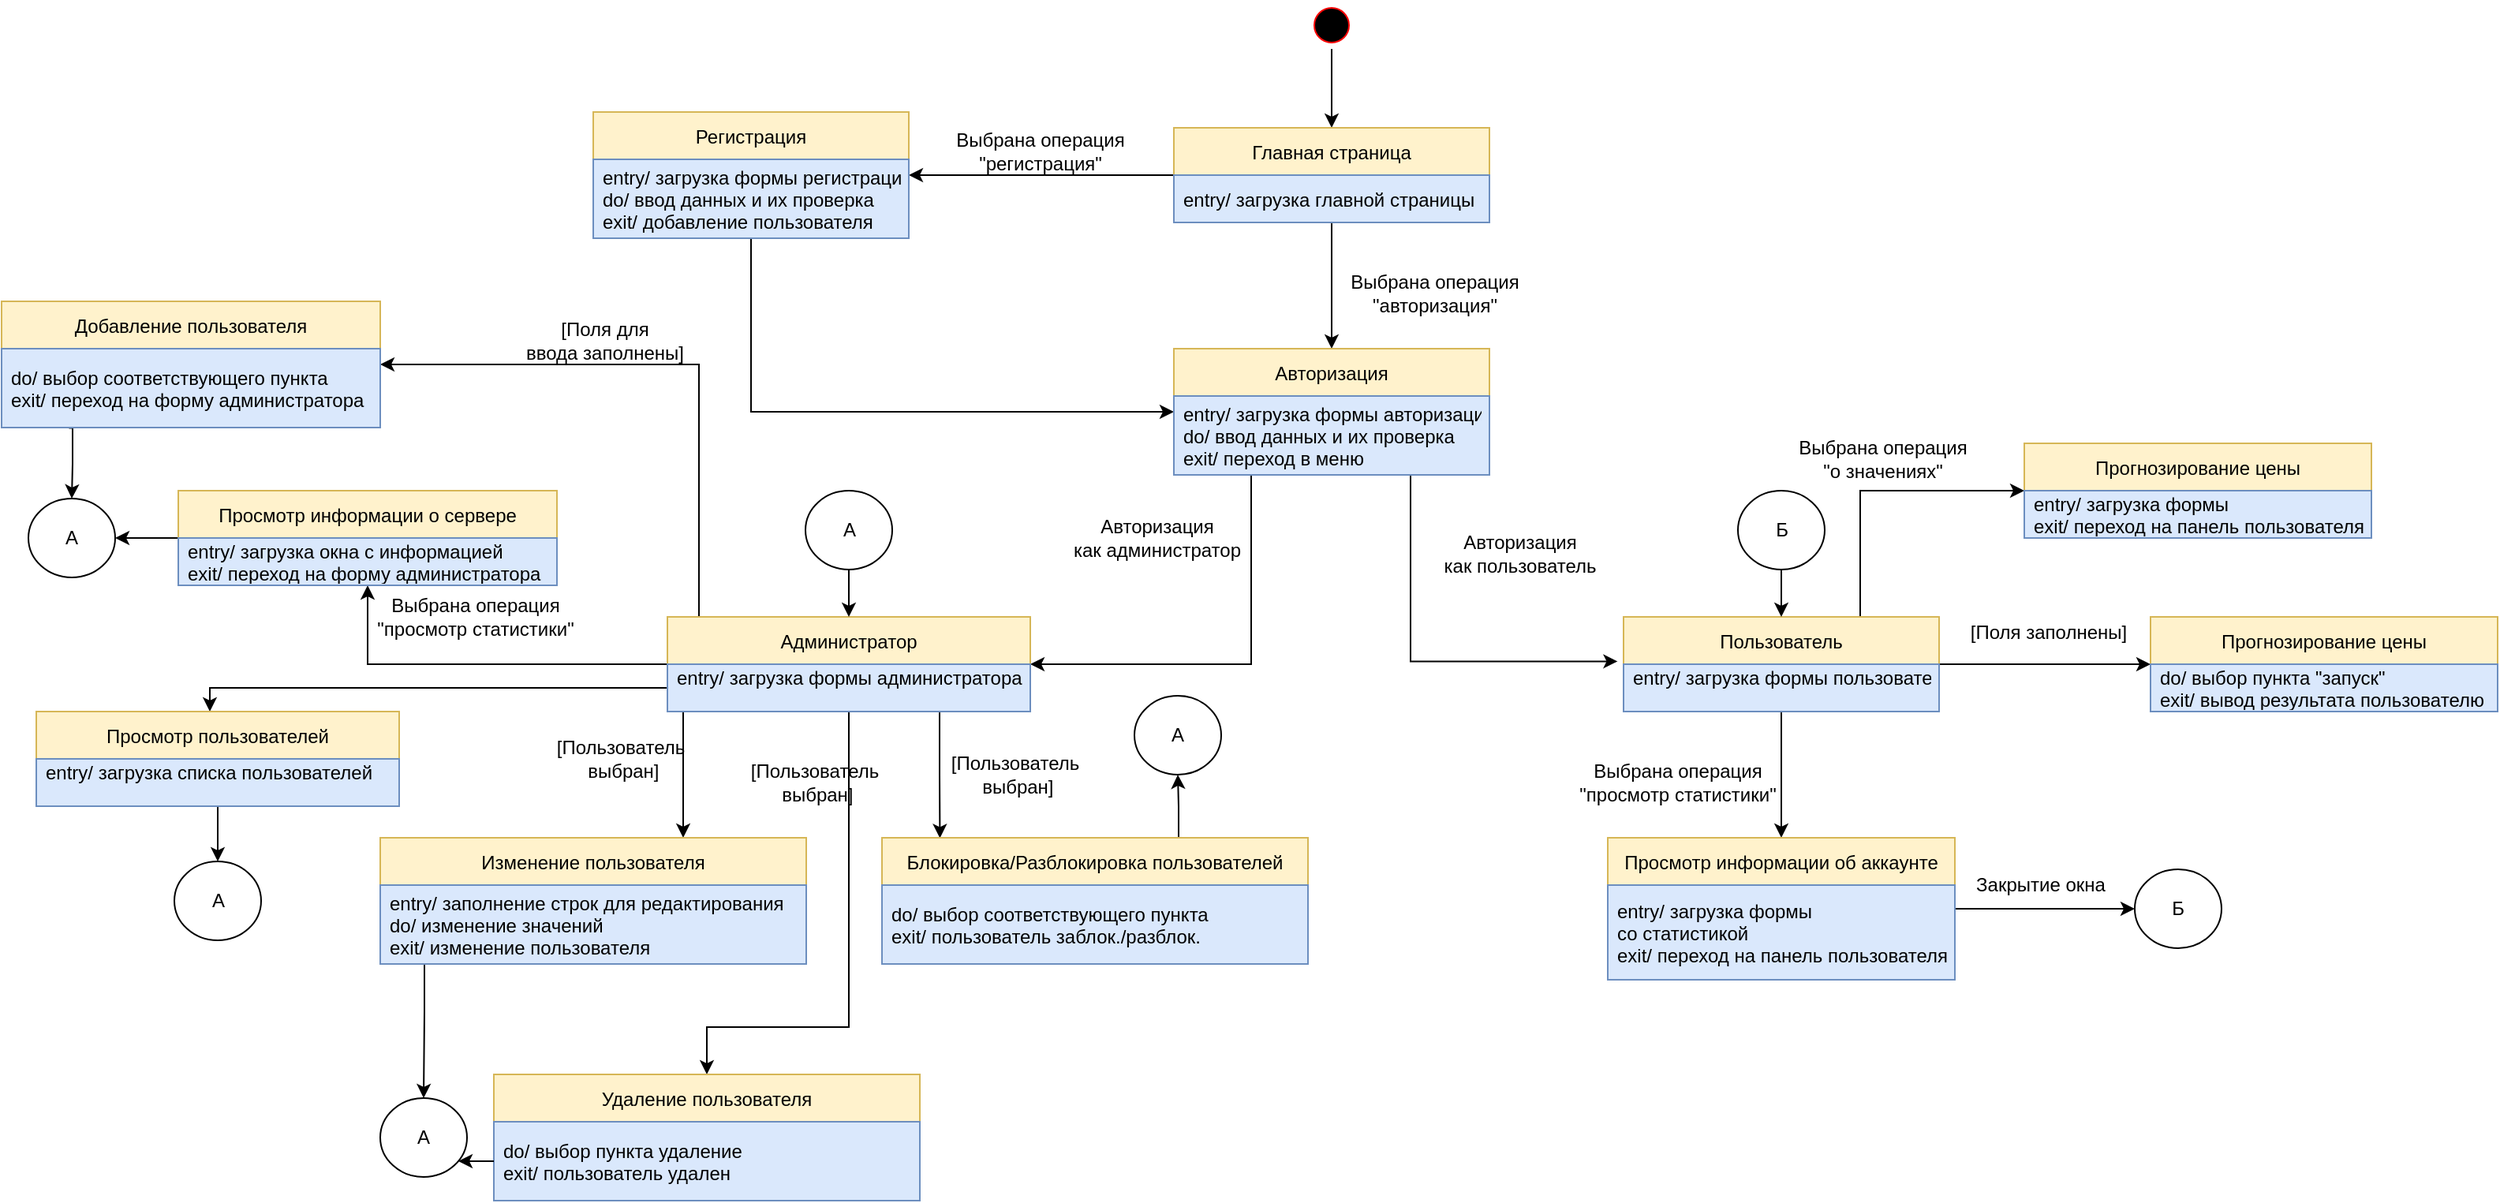 <mxfile version="13.9.9" type="device"><diagram id="pDBDtXjh80OhBKWd9uUe" name="Страница 1"><mxGraphModel dx="3686" dy="696" grid="1" gridSize="10" guides="1" tooltips="1" connect="1" arrows="1" fold="1" page="1" pageScale="1" pageWidth="827" pageHeight="1169" math="0" shadow="0"><root><mxCell id="0"/><mxCell id="1" parent="0"/><mxCell id="TjYhhxM8-NFf8Kx26Dh1-62" style="edgeStyle=orthogonalEdgeStyle;rounded=0;orthogonalLoop=1;jettySize=auto;html=1;exitX=0.75;exitY=1;exitDx=0;exitDy=0;entryX=0.136;entryY=0.003;entryDx=0;entryDy=0;entryPerimeter=0;" edge="1" parent="1" source="TjYhhxM8-NFf8Kx26Dh1-18" target="TjYhhxM8-NFf8Kx26Dh1-60"><mxGeometry relative="1" as="geometry"/></mxCell><mxCell id="TjYhhxM8-NFf8Kx26Dh1-3" style="edgeStyle=orthogonalEdgeStyle;rounded=0;orthogonalLoop=1;jettySize=auto;html=1;exitX=0.5;exitY=1;exitDx=0;exitDy=0;entryX=0.5;entryY=0;entryDx=0;entryDy=0;" edge="1" parent="1" source="cbxi9QGuL9afM9KmPmXk-1" target="TjYhhxM8-NFf8Kx26Dh1-1"><mxGeometry relative="1" as="geometry"/></mxCell><mxCell id="cbxi9QGuL9afM9KmPmXk-1" value="" style="ellipse;html=1;shape=startState;fillColor=#000000;strokeColor=#ff0000;" parent="1" vertex="1"><mxGeometry x="-1614" y="110" width="30" height="30" as="geometry"/></mxCell><mxCell id="TjYhhxM8-NFf8Kx26Dh1-7" value="" style="edgeStyle=orthogonalEdgeStyle;rounded=0;orthogonalLoop=1;jettySize=auto;html=1;" edge="1" parent="1" source="TjYhhxM8-NFf8Kx26Dh1-1" target="TjYhhxM8-NFf8Kx26Dh1-5"><mxGeometry relative="1" as="geometry"/></mxCell><mxCell id="TjYhhxM8-NFf8Kx26Dh1-11" value="" style="edgeStyle=orthogonalEdgeStyle;rounded=0;orthogonalLoop=1;jettySize=auto;html=1;" edge="1" parent="1" source="TjYhhxM8-NFf8Kx26Dh1-1" target="TjYhhxM8-NFf8Kx26Dh1-9"><mxGeometry relative="1" as="geometry"/></mxCell><mxCell id="TjYhhxM8-NFf8Kx26Dh1-1" value="Главная страница" style="swimlane;fontStyle=0;childLayout=stackLayout;horizontal=1;startSize=30;horizontalStack=0;resizeParent=1;resizeParentMax=0;resizeLast=0;collapsible=1;marginBottom=0;fillColor=#fff2cc;strokeColor=#d6b656;" vertex="1" parent="1"><mxGeometry x="-1699" y="190" width="200" height="60" as="geometry"><mxRectangle x="180" y="80" width="50" height="30" as="alternateBounds"/></mxGeometry></mxCell><mxCell id="TjYhhxM8-NFf8Kx26Dh1-2" value="entry/ загрузка главной страницы" style="text;strokeColor=#6c8ebf;fillColor=#dae8fc;align=left;verticalAlign=middle;spacingLeft=4;spacingRight=4;overflow=hidden;points=[[0,0.5],[1,0.5]];portConstraint=eastwest;rotatable=0;" vertex="1" parent="TjYhhxM8-NFf8Kx26Dh1-1"><mxGeometry y="30" width="200" height="30" as="geometry"/></mxCell><mxCell id="TjYhhxM8-NFf8Kx26Dh1-13" style="edgeStyle=orthogonalEdgeStyle;rounded=0;orthogonalLoop=1;jettySize=auto;html=1;exitX=0.5;exitY=1;exitDx=0;exitDy=0;entryX=0;entryY=0.5;entryDx=0;entryDy=0;" edge="1" parent="1" source="TjYhhxM8-NFf8Kx26Dh1-5" target="TjYhhxM8-NFf8Kx26Dh1-9"><mxGeometry relative="1" as="geometry"/></mxCell><mxCell id="TjYhhxM8-NFf8Kx26Dh1-5" value="Регистрация" style="swimlane;fontStyle=0;childLayout=stackLayout;horizontal=1;startSize=30;horizontalStack=0;resizeParent=1;resizeParentMax=0;resizeLast=0;collapsible=1;marginBottom=0;fillColor=#fff2cc;strokeColor=#d6b656;" vertex="1" parent="1"><mxGeometry x="-2067" y="180" width="200" height="80" as="geometry"><mxRectangle x="180" y="80" width="50" height="30" as="alternateBounds"/></mxGeometry></mxCell><mxCell id="TjYhhxM8-NFf8Kx26Dh1-6" value="entry/ загрузка формы регистрации&#10;do/ ввод данных и их проверка&#10;exit/ добавление пользователя" style="text;strokeColor=#6c8ebf;fillColor=#dae8fc;align=left;verticalAlign=middle;spacingLeft=4;spacingRight=4;overflow=hidden;points=[[0,0.5],[1,0.5]];portConstraint=eastwest;rotatable=0;" vertex="1" parent="TjYhhxM8-NFf8Kx26Dh1-5"><mxGeometry y="30" width="200" height="50" as="geometry"/></mxCell><mxCell id="TjYhhxM8-NFf8Kx26Dh1-8" value="Выбрана операция &lt;br&gt;&quot;регистрация&quot;" style="text;html=1;align=center;verticalAlign=middle;resizable=0;points=[];autosize=1;" vertex="1" parent="1"><mxGeometry x="-1844" y="190" width="120" height="30" as="geometry"/></mxCell><mxCell id="TjYhhxM8-NFf8Kx26Dh1-16" value="" style="edgeStyle=orthogonalEdgeStyle;rounded=0;orthogonalLoop=1;jettySize=auto;html=1;entryX=1;entryY=0.5;entryDx=0;entryDy=0;" edge="1" parent="1" source="TjYhhxM8-NFf8Kx26Dh1-9" target="TjYhhxM8-NFf8Kx26Dh1-18"><mxGeometry relative="1" as="geometry"><mxPoint x="-1720" y="530" as="targetPoint"/><Array as="points"><mxPoint x="-1650" y="530"/></Array></mxGeometry></mxCell><mxCell id="TjYhhxM8-NFf8Kx26Dh1-35" style="edgeStyle=orthogonalEdgeStyle;rounded=0;orthogonalLoop=1;jettySize=auto;html=1;exitX=0.75;exitY=1;exitDx=0;exitDy=0;entryX=-0.019;entryY=-0.06;entryDx=0;entryDy=0;entryPerimeter=0;" edge="1" parent="1" source="TjYhhxM8-NFf8Kx26Dh1-9" target="TjYhhxM8-NFf8Kx26Dh1-22"><mxGeometry relative="1" as="geometry"/></mxCell><mxCell id="TjYhhxM8-NFf8Kx26Dh1-9" value="Авторизация" style="swimlane;fontStyle=0;childLayout=stackLayout;horizontal=1;startSize=30;horizontalStack=0;resizeParent=1;resizeParentMax=0;resizeLast=0;collapsible=1;marginBottom=0;fillColor=#fff2cc;strokeColor=#d6b656;" vertex="1" parent="1"><mxGeometry x="-1699" y="330" width="200" height="80" as="geometry"><mxRectangle x="180" y="80" width="50" height="30" as="alternateBounds"/></mxGeometry></mxCell><mxCell id="TjYhhxM8-NFf8Kx26Dh1-10" value="entry/ загрузка формы авторизации&#10;do/ ввод данных и их проверка&#10;exit/ переход в меню" style="text;strokeColor=#6c8ebf;fillColor=#dae8fc;align=left;verticalAlign=middle;spacingLeft=4;spacingRight=4;overflow=hidden;points=[[0,0.5],[1,0.5]];portConstraint=eastwest;rotatable=0;" vertex="1" parent="TjYhhxM8-NFf8Kx26Dh1-9"><mxGeometry y="30" width="200" height="50" as="geometry"/></mxCell><mxCell id="TjYhhxM8-NFf8Kx26Dh1-12" value="Выбрана операция &lt;br&gt;&quot;авторизация&quot;" style="text;html=1;align=center;verticalAlign=middle;resizable=0;points=[];autosize=1;" vertex="1" parent="1"><mxGeometry x="-1594" y="280" width="120" height="30" as="geometry"/></mxCell><mxCell id="TjYhhxM8-NFf8Kx26Dh1-26" value="" style="edgeStyle=orthogonalEdgeStyle;rounded=0;orthogonalLoop=1;jettySize=auto;html=1;" edge="1" parent="1" source="TjYhhxM8-NFf8Kx26Dh1-18" target="TjYhhxM8-NFf8Kx26Dh1-24"><mxGeometry relative="1" as="geometry"/></mxCell><mxCell id="TjYhhxM8-NFf8Kx26Dh1-33" value="" style="edgeStyle=orthogonalEdgeStyle;rounded=0;orthogonalLoop=1;jettySize=auto;html=1;exitX=0;exitY=0.5;exitDx=0;exitDy=0;" edge="1" parent="1" source="TjYhhxM8-NFf8Kx26Dh1-19" target="TjYhhxM8-NFf8Kx26Dh1-31"><mxGeometry relative="1" as="geometry"><Array as="points"><mxPoint x="-2310" y="545"/></Array></mxGeometry></mxCell><mxCell id="TjYhhxM8-NFf8Kx26Dh1-43" value="" style="edgeStyle=orthogonalEdgeStyle;rounded=0;orthogonalLoop=1;jettySize=auto;html=1;" edge="1" parent="1" source="TjYhhxM8-NFf8Kx26Dh1-18" target="TjYhhxM8-NFf8Kx26Dh1-41"><mxGeometry relative="1" as="geometry"><Array as="points"><mxPoint x="-2010" y="610"/><mxPoint x="-2010" y="610"/></Array></mxGeometry></mxCell><mxCell id="TjYhhxM8-NFf8Kx26Dh1-55" style="edgeStyle=orthogonalEdgeStyle;rounded=0;orthogonalLoop=1;jettySize=auto;html=1;exitX=0.75;exitY=1;exitDx=0;exitDy=0;entryX=0.5;entryY=0;entryDx=0;entryDy=0;" edge="1" parent="1" source="TjYhhxM8-NFf8Kx26Dh1-18" target="TjYhhxM8-NFf8Kx26Dh1-56"><mxGeometry relative="1" as="geometry"><mxPoint x="-1850" y="790" as="targetPoint"/><Array as="points"><mxPoint x="-1905" y="560"/><mxPoint x="-1905" y="760"/><mxPoint x="-1995" y="760"/></Array></mxGeometry></mxCell><mxCell id="TjYhhxM8-NFf8Kx26Dh1-65" style="edgeStyle=orthogonalEdgeStyle;rounded=0;orthogonalLoop=1;jettySize=auto;html=1;exitX=0.25;exitY=0;exitDx=0;exitDy=0;entryX=1;entryY=0.5;entryDx=0;entryDy=0;" edge="1" parent="1" source="TjYhhxM8-NFf8Kx26Dh1-18" target="TjYhhxM8-NFf8Kx26Dh1-66"><mxGeometry relative="1" as="geometry"><mxPoint x="-2150" y="350" as="targetPoint"/><Array as="points"><mxPoint x="-2000" y="500"/><mxPoint x="-2000" y="340"/></Array></mxGeometry></mxCell><mxCell id="TjYhhxM8-NFf8Kx26Dh1-18" value="Администратор" style="swimlane;fontStyle=0;childLayout=stackLayout;horizontal=1;startSize=30;horizontalStack=0;resizeParent=1;resizeParentMax=0;resizeLast=0;collapsible=1;marginBottom=0;fillColor=#fff2cc;strokeColor=#d6b656;" vertex="1" parent="1"><mxGeometry x="-2020" y="500" width="230" height="60" as="geometry"><mxRectangle x="180" y="80" width="50" height="30" as="alternateBounds"/></mxGeometry></mxCell><mxCell id="TjYhhxM8-NFf8Kx26Dh1-19" value="entry/ загрузка формы администратора&#10;" style="text;strokeColor=#6c8ebf;fillColor=#dae8fc;align=left;verticalAlign=middle;spacingLeft=4;spacingRight=4;overflow=hidden;points=[[0,0.5],[1,0.5]];portConstraint=eastwest;rotatable=0;" vertex="1" parent="TjYhhxM8-NFf8Kx26Dh1-18"><mxGeometry y="30" width="230" height="30" as="geometry"/></mxCell><mxCell id="TjYhhxM8-NFf8Kx26Dh1-78" value="" style="edgeStyle=orthogonalEdgeStyle;rounded=0;orthogonalLoop=1;jettySize=auto;html=1;" edge="1" parent="1" source="TjYhhxM8-NFf8Kx26Dh1-21" target="TjYhhxM8-NFf8Kx26Dh1-76"><mxGeometry relative="1" as="geometry"/></mxCell><mxCell id="TjYhhxM8-NFf8Kx26Dh1-84" value="" style="edgeStyle=orthogonalEdgeStyle;rounded=0;orthogonalLoop=1;jettySize=auto;html=1;" edge="1" parent="1" source="TjYhhxM8-NFf8Kx26Dh1-21" target="TjYhhxM8-NFf8Kx26Dh1-82"><mxGeometry relative="1" as="geometry"/></mxCell><mxCell id="TjYhhxM8-NFf8Kx26Dh1-89" style="edgeStyle=orthogonalEdgeStyle;rounded=0;orthogonalLoop=1;jettySize=auto;html=1;exitX=0.75;exitY=0;exitDx=0;exitDy=0;" edge="1" parent="1" source="TjYhhxM8-NFf8Kx26Dh1-21"><mxGeometry relative="1" as="geometry"><mxPoint x="-1160" y="420" as="targetPoint"/><Array as="points"><mxPoint x="-1264" y="420"/></Array></mxGeometry></mxCell><mxCell id="TjYhhxM8-NFf8Kx26Dh1-21" value="Пользователь" style="swimlane;fontStyle=0;childLayout=stackLayout;horizontal=1;startSize=30;horizontalStack=0;resizeParent=1;resizeParentMax=0;resizeLast=0;collapsible=1;marginBottom=0;fillColor=#fff2cc;strokeColor=#d6b656;" vertex="1" parent="1"><mxGeometry x="-1414" y="500" width="200" height="60" as="geometry"><mxRectangle x="180" y="80" width="50" height="30" as="alternateBounds"/></mxGeometry></mxCell><mxCell id="TjYhhxM8-NFf8Kx26Dh1-22" value="entry/ загрузка формы пользователя&#10;" style="text;strokeColor=#6c8ebf;fillColor=#dae8fc;align=left;verticalAlign=middle;spacingLeft=4;spacingRight=4;overflow=hidden;points=[[0,0.5],[1,0.5]];portConstraint=eastwest;rotatable=0;" vertex="1" parent="TjYhhxM8-NFf8Kx26Dh1-21"><mxGeometry y="30" width="200" height="30" as="geometry"/></mxCell><mxCell id="TjYhhxM8-NFf8Kx26Dh1-50" value="" style="edgeStyle=orthogonalEdgeStyle;rounded=0;orthogonalLoop=1;jettySize=auto;html=1;" edge="1" parent="1" source="TjYhhxM8-NFf8Kx26Dh1-24" target="TjYhhxM8-NFf8Kx26Dh1-49"><mxGeometry relative="1" as="geometry"/></mxCell><mxCell id="TjYhhxM8-NFf8Kx26Dh1-24" value="Просмотр информации о сервере" style="swimlane;fontStyle=0;childLayout=stackLayout;horizontal=1;startSize=30;horizontalStack=0;resizeParent=1;resizeParentMax=0;resizeLast=0;collapsible=1;marginBottom=0;fillColor=#fff2cc;strokeColor=#d6b656;" vertex="1" parent="1"><mxGeometry x="-2330" y="420" width="240" height="60" as="geometry"><mxRectangle x="180" y="80" width="50" height="30" as="alternateBounds"/></mxGeometry></mxCell><mxCell id="TjYhhxM8-NFf8Kx26Dh1-25" value="entry/ загрузка окна с информацией&#10;exit/ переход на форму администратора" style="text;strokeColor=#6c8ebf;fillColor=#dae8fc;align=left;verticalAlign=middle;spacingLeft=4;spacingRight=4;overflow=hidden;points=[[0,0.5],[1,0.5]];portConstraint=eastwest;rotatable=0;" vertex="1" parent="TjYhhxM8-NFf8Kx26Dh1-24"><mxGeometry y="30" width="240" height="30" as="geometry"/></mxCell><mxCell id="TjYhhxM8-NFf8Kx26Dh1-52" value="" style="edgeStyle=orthogonalEdgeStyle;rounded=0;orthogonalLoop=1;jettySize=auto;html=1;entryX=0.5;entryY=0;entryDx=0;entryDy=0;" edge="1" parent="1" source="TjYhhxM8-NFf8Kx26Dh1-31" target="TjYhhxM8-NFf8Kx26Dh1-51"><mxGeometry relative="1" as="geometry"><mxPoint x="-2305" y="640" as="targetPoint"/></mxGeometry></mxCell><mxCell id="TjYhhxM8-NFf8Kx26Dh1-31" value="Просмотр пользователей" style="swimlane;fontStyle=0;childLayout=stackLayout;horizontal=1;startSize=30;horizontalStack=0;resizeParent=1;resizeParentMax=0;resizeLast=0;collapsible=1;marginBottom=0;fillColor=#fff2cc;strokeColor=#d6b656;" vertex="1" parent="1"><mxGeometry x="-2420" y="560" width="230" height="60" as="geometry"><mxRectangle x="180" y="80" width="50" height="30" as="alternateBounds"/></mxGeometry></mxCell><mxCell id="TjYhhxM8-NFf8Kx26Dh1-32" value="entry/ загрузка списка пользователей&#10;" style="text;strokeColor=#6c8ebf;fillColor=#dae8fc;align=left;verticalAlign=middle;spacingLeft=4;spacingRight=4;overflow=hidden;points=[[0,0.5],[1,0.5]];portConstraint=eastwest;rotatable=0;" vertex="1" parent="TjYhhxM8-NFf8Kx26Dh1-31"><mxGeometry y="30" width="230" height="30" as="geometry"/></mxCell><mxCell id="TjYhhxM8-NFf8Kx26Dh1-36" value="Авторизация&lt;br&gt;как администратор" style="text;html=1;align=center;verticalAlign=middle;resizable=0;points=[];autosize=1;" vertex="1" parent="1"><mxGeometry x="-1770" y="435" width="120" height="30" as="geometry"/></mxCell><mxCell id="TjYhhxM8-NFf8Kx26Dh1-37" value="Авторизация&lt;br&gt;как пользователь" style="text;html=1;align=center;verticalAlign=middle;resizable=0;points=[];autosize=1;" vertex="1" parent="1"><mxGeometry x="-1535" y="445" width="110" height="30" as="geometry"/></mxCell><mxCell id="TjYhhxM8-NFf8Kx26Dh1-54" value="" style="edgeStyle=orthogonalEdgeStyle;rounded=0;orthogonalLoop=1;jettySize=auto;html=1;" edge="1" parent="1" source="TjYhhxM8-NFf8Kx26Dh1-41" target="TjYhhxM8-NFf8Kx26Dh1-53"><mxGeometry relative="1" as="geometry"><Array as="points"><mxPoint x="-2174" y="750"/></Array></mxGeometry></mxCell><mxCell id="TjYhhxM8-NFf8Kx26Dh1-41" value="Изменение пользователя" style="swimlane;fontStyle=0;childLayout=stackLayout;horizontal=1;startSize=30;horizontalStack=0;resizeParent=1;resizeParentMax=0;resizeLast=0;collapsible=1;marginBottom=0;fillColor=#fff2cc;strokeColor=#d6b656;" vertex="1" parent="1"><mxGeometry x="-2202" y="640" width="270" height="80" as="geometry"><mxRectangle x="180" y="80" width="50" height="30" as="alternateBounds"/></mxGeometry></mxCell><mxCell id="TjYhhxM8-NFf8Kx26Dh1-42" value="entry/ заполнение строк для редактирования&#10;do/ изменение значений&#10;exit/ изменение пользователя" style="text;strokeColor=#6c8ebf;fillColor=#dae8fc;align=left;verticalAlign=middle;spacingLeft=4;spacingRight=4;overflow=hidden;points=[[0,0.5],[1,0.5]];portConstraint=eastwest;rotatable=0;" vertex="1" parent="TjYhhxM8-NFf8Kx26Dh1-41"><mxGeometry y="30" width="270" height="50" as="geometry"/></mxCell><mxCell id="TjYhhxM8-NFf8Kx26Dh1-47" style="edgeStyle=orthogonalEdgeStyle;rounded=0;orthogonalLoop=1;jettySize=auto;html=1;exitX=0.5;exitY=1;exitDx=0;exitDy=0;entryX=0.5;entryY=0;entryDx=0;entryDy=0;" edge="1" parent="1" source="TjYhhxM8-NFf8Kx26Dh1-44" target="TjYhhxM8-NFf8Kx26Dh1-18"><mxGeometry relative="1" as="geometry"/></mxCell><mxCell id="TjYhhxM8-NFf8Kx26Dh1-44" value="А" style="ellipse;whiteSpace=wrap;html=1;" vertex="1" parent="1"><mxGeometry x="-1932.5" y="420" width="55" height="50" as="geometry"/></mxCell><mxCell id="TjYhhxM8-NFf8Kx26Dh1-49" value="А" style="ellipse;whiteSpace=wrap;html=1;" vertex="1" parent="1"><mxGeometry x="-2425" y="425" width="55" height="50" as="geometry"/></mxCell><mxCell id="TjYhhxM8-NFf8Kx26Dh1-51" value="А" style="ellipse;whiteSpace=wrap;html=1;" vertex="1" parent="1"><mxGeometry x="-2332.5" y="655" width="55" height="50" as="geometry"/></mxCell><mxCell id="TjYhhxM8-NFf8Kx26Dh1-53" value="А" style="ellipse;whiteSpace=wrap;html=1;" vertex="1" parent="1"><mxGeometry x="-2202" y="805" width="55" height="50" as="geometry"/></mxCell><mxCell id="TjYhhxM8-NFf8Kx26Dh1-56" value="Удаление пользователя" style="swimlane;fontStyle=0;childLayout=stackLayout;horizontal=1;startSize=30;horizontalStack=0;resizeParent=1;resizeParentMax=0;resizeLast=0;collapsible=1;marginBottom=0;fillColor=#fff2cc;strokeColor=#d6b656;" vertex="1" parent="1"><mxGeometry x="-2130" y="790" width="270" height="80" as="geometry"><mxRectangle x="180" y="80" width="50" height="30" as="alternateBounds"/></mxGeometry></mxCell><mxCell id="TjYhhxM8-NFf8Kx26Dh1-57" value="do/ выбор пункта удаление&#10;exit/ пользователь удален" style="text;strokeColor=#6c8ebf;fillColor=#dae8fc;align=left;verticalAlign=middle;spacingLeft=4;spacingRight=4;overflow=hidden;points=[[0,0.5],[1,0.5]];portConstraint=eastwest;rotatable=0;" vertex="1" parent="TjYhhxM8-NFf8Kx26Dh1-56"><mxGeometry y="30" width="270" height="50" as="geometry"/></mxCell><mxCell id="TjYhhxM8-NFf8Kx26Dh1-58" value="" style="edgeStyle=orthogonalEdgeStyle;rounded=0;orthogonalLoop=1;jettySize=auto;html=1;" edge="1" parent="1" source="TjYhhxM8-NFf8Kx26Dh1-57" target="TjYhhxM8-NFf8Kx26Dh1-53"><mxGeometry relative="1" as="geometry"><Array as="points"><mxPoint x="-2040" y="830"/><mxPoint x="-2040" y="830"/></Array></mxGeometry></mxCell><mxCell id="TjYhhxM8-NFf8Kx26Dh1-64" style="edgeStyle=orthogonalEdgeStyle;rounded=0;orthogonalLoop=1;jettySize=auto;html=1;exitX=0.75;exitY=0;exitDx=0;exitDy=0;entryX=0.5;entryY=1;entryDx=0;entryDy=0;" edge="1" parent="1" source="TjYhhxM8-NFf8Kx26Dh1-60" target="TjYhhxM8-NFf8Kx26Dh1-63"><mxGeometry relative="1" as="geometry"><Array as="points"><mxPoint x="-1696" y="640"/><mxPoint x="-1696" y="620"/></Array></mxGeometry></mxCell><mxCell id="TjYhhxM8-NFf8Kx26Dh1-60" value="Блокировка/Разблокировка пользователей" style="swimlane;fontStyle=0;childLayout=stackLayout;horizontal=1;startSize=30;horizontalStack=0;resizeParent=1;resizeParentMax=0;resizeLast=0;collapsible=1;marginBottom=0;fillColor=#fff2cc;strokeColor=#d6b656;" vertex="1" parent="1"><mxGeometry x="-1884" y="640" width="270" height="80" as="geometry"><mxRectangle x="180" y="80" width="50" height="30" as="alternateBounds"/></mxGeometry></mxCell><mxCell id="TjYhhxM8-NFf8Kx26Dh1-61" value="do/ выбор соответствующего пункта&#10;exit/ пользователь заблок./разблок." style="text;strokeColor=#6c8ebf;fillColor=#dae8fc;align=left;verticalAlign=middle;spacingLeft=4;spacingRight=4;overflow=hidden;points=[[0,0.5],[1,0.5]];portConstraint=eastwest;rotatable=0;" vertex="1" parent="TjYhhxM8-NFf8Kx26Dh1-60"><mxGeometry y="30" width="270" height="50" as="geometry"/></mxCell><mxCell id="TjYhhxM8-NFf8Kx26Dh1-63" value="А" style="ellipse;whiteSpace=wrap;html=1;" vertex="1" parent="1"><mxGeometry x="-1724" y="550" width="55" height="50" as="geometry"/></mxCell><mxCell id="TjYhhxM8-NFf8Kx26Dh1-68" style="edgeStyle=orthogonalEdgeStyle;rounded=0;orthogonalLoop=1;jettySize=auto;html=1;entryX=0.5;entryY=0;entryDx=0;entryDy=0;exitX=0.178;exitY=1.004;exitDx=0;exitDy=0;exitPerimeter=0;" edge="1" parent="1" source="TjYhhxM8-NFf8Kx26Dh1-67" target="TjYhhxM8-NFf8Kx26Dh1-49"><mxGeometry relative="1" as="geometry"><mxPoint x="-2397" y="390" as="sourcePoint"/><Array as="points"><mxPoint x="-2397" y="380"/><mxPoint x="-2397" y="403"/></Array></mxGeometry></mxCell><mxCell id="TjYhhxM8-NFf8Kx26Dh1-66" value="Добавление пользователя" style="swimlane;fontStyle=0;childLayout=stackLayout;horizontal=1;startSize=30;horizontalStack=0;resizeParent=1;resizeParentMax=0;resizeLast=0;collapsible=1;marginBottom=0;fillColor=#fff2cc;strokeColor=#d6b656;" vertex="1" parent="1"><mxGeometry x="-2442" y="300" width="240" height="80" as="geometry"><mxRectangle x="180" y="80" width="50" height="30" as="alternateBounds"/></mxGeometry></mxCell><mxCell id="TjYhhxM8-NFf8Kx26Dh1-67" value="do/ выбор соответствующего пункта&#10;exit/ переход на форму администратора" style="text;strokeColor=#6c8ebf;fillColor=#dae8fc;align=left;verticalAlign=middle;spacingLeft=4;spacingRight=4;overflow=hidden;points=[[0,0.5],[1,0.5]];portConstraint=eastwest;rotatable=0;" vertex="1" parent="TjYhhxM8-NFf8Kx26Dh1-66"><mxGeometry y="30" width="240" height="50" as="geometry"/></mxCell><mxCell id="TjYhhxM8-NFf8Kx26Dh1-69" value="[Пользователь&lt;br&gt;&amp;nbsp;выбран]" style="text;html=1;align=center;verticalAlign=middle;resizable=0;points=[];autosize=1;" vertex="1" parent="1"><mxGeometry x="-1850" y="585" width="100" height="30" as="geometry"/></mxCell><mxCell id="TjYhhxM8-NFf8Kx26Dh1-70" value="[Пользователь&lt;br&gt;&amp;nbsp;выбран]" style="text;html=1;align=center;verticalAlign=middle;resizable=0;points=[];autosize=1;" vertex="1" parent="1"><mxGeometry x="-1977.5" y="590" width="100" height="30" as="geometry"/></mxCell><mxCell id="TjYhhxM8-NFf8Kx26Dh1-71" value="[Пользователь&lt;br&gt;&amp;nbsp;выбран]" style="text;html=1;align=center;verticalAlign=middle;resizable=0;points=[];autosize=1;" vertex="1" parent="1"><mxGeometry x="-2100" y="575" width="100" height="30" as="geometry"/></mxCell><mxCell id="TjYhhxM8-NFf8Kx26Dh1-72" value="[Поля для &lt;br&gt;ввода заполнены]" style="text;html=1;align=center;verticalAlign=middle;resizable=0;points=[];autosize=1;" vertex="1" parent="1"><mxGeometry x="-2120" y="310" width="120" height="30" as="geometry"/></mxCell><mxCell id="TjYhhxM8-NFf8Kx26Dh1-73" value="Выбрана операция&lt;br&gt;&quot;просмотр статистики&quot;" style="text;html=1;align=center;verticalAlign=middle;resizable=0;points=[];autosize=1;" vertex="1" parent="1"><mxGeometry x="-2212" y="485" width="140" height="30" as="geometry"/></mxCell><mxCell id="TjYhhxM8-NFf8Kx26Dh1-75" style="edgeStyle=orthogonalEdgeStyle;rounded=0;orthogonalLoop=1;jettySize=auto;html=1;exitX=0.5;exitY=1;exitDx=0;exitDy=0;entryX=0.5;entryY=0;entryDx=0;entryDy=0;" edge="1" parent="1" source="TjYhhxM8-NFf8Kx26Dh1-74" target="TjYhhxM8-NFf8Kx26Dh1-21"><mxGeometry relative="1" as="geometry"/></mxCell><mxCell id="TjYhhxM8-NFf8Kx26Dh1-74" value="Б" style="ellipse;whiteSpace=wrap;html=1;" vertex="1" parent="1"><mxGeometry x="-1341.5" y="420" width="55" height="50" as="geometry"/></mxCell><mxCell id="TjYhhxM8-NFf8Kx26Dh1-76" value="Прогнозирование цены" style="swimlane;fontStyle=0;childLayout=stackLayout;horizontal=1;startSize=30;horizontalStack=0;resizeParent=1;resizeParentMax=0;resizeLast=0;collapsible=1;marginBottom=0;fillColor=#fff2cc;strokeColor=#d6b656;" vertex="1" parent="1"><mxGeometry x="-1080" y="500" width="220" height="60" as="geometry"><mxRectangle x="180" y="80" width="50" height="30" as="alternateBounds"/></mxGeometry></mxCell><mxCell id="TjYhhxM8-NFf8Kx26Dh1-77" value="do/ выбор пункта &quot;запуск&quot;&#10;exit/ вывод результата пользователю" style="text;strokeColor=#6c8ebf;fillColor=#dae8fc;align=left;verticalAlign=middle;spacingLeft=4;spacingRight=4;overflow=hidden;points=[[0,0.5],[1,0.5]];portConstraint=eastwest;rotatable=0;" vertex="1" parent="TjYhhxM8-NFf8Kx26Dh1-76"><mxGeometry y="30" width="220" height="30" as="geometry"/></mxCell><mxCell id="TjYhhxM8-NFf8Kx26Dh1-79" value="[Поля заполнены]" style="text;html=1;align=center;verticalAlign=middle;resizable=0;points=[];autosize=1;" vertex="1" parent="1"><mxGeometry x="-1200" y="500" width="110" height="20" as="geometry"/></mxCell><mxCell id="TjYhhxM8-NFf8Kx26Dh1-80" value="Б" style="ellipse;whiteSpace=wrap;html=1;" vertex="1" parent="1"><mxGeometry x="-1090" y="660" width="55" height="50" as="geometry"/></mxCell><mxCell id="TjYhhxM8-NFf8Kx26Dh1-87" style="edgeStyle=orthogonalEdgeStyle;rounded=0;orthogonalLoop=1;jettySize=auto;html=1;exitX=1;exitY=0.5;exitDx=0;exitDy=0;entryX=0;entryY=0.5;entryDx=0;entryDy=0;" edge="1" parent="1" source="TjYhhxM8-NFf8Kx26Dh1-82" target="TjYhhxM8-NFf8Kx26Dh1-80"><mxGeometry relative="1" as="geometry"/></mxCell><mxCell id="TjYhhxM8-NFf8Kx26Dh1-82" value="Просмотр информации об аккаунте" style="swimlane;fontStyle=0;childLayout=stackLayout;horizontal=1;startSize=30;horizontalStack=0;resizeParent=1;resizeParentMax=0;resizeLast=0;collapsible=1;marginBottom=0;fillColor=#fff2cc;strokeColor=#d6b656;" vertex="1" parent="1"><mxGeometry x="-1424" y="640" width="220" height="90" as="geometry"><mxRectangle x="180" y="80" width="50" height="30" as="alternateBounds"/></mxGeometry></mxCell><mxCell id="TjYhhxM8-NFf8Kx26Dh1-83" value="entry/ загрузка формы&#10;со статистикой&#10;exit/ переход на панель пользователя" style="text;strokeColor=#6c8ebf;fillColor=#dae8fc;align=left;verticalAlign=middle;spacingLeft=4;spacingRight=4;overflow=hidden;points=[[0,0.5],[1,0.5]];portConstraint=eastwest;rotatable=0;" vertex="1" parent="TjYhhxM8-NFf8Kx26Dh1-82"><mxGeometry y="30" width="220" height="60" as="geometry"/></mxCell><mxCell id="TjYhhxM8-NFf8Kx26Dh1-85" value="Выбрана операция &lt;br&gt;&quot;просмотр статистики&quot;" style="text;html=1;align=center;verticalAlign=middle;resizable=0;points=[];autosize=1;" vertex="1" parent="1"><mxGeometry x="-1450" y="590" width="140" height="30" as="geometry"/></mxCell><mxCell id="TjYhhxM8-NFf8Kx26Dh1-90" value="Прогнозирование цены" style="swimlane;fontStyle=0;childLayout=stackLayout;horizontal=1;startSize=30;horizontalStack=0;resizeParent=1;resizeParentMax=0;resizeLast=0;collapsible=1;marginBottom=0;fillColor=#fff2cc;strokeColor=#d6b656;" vertex="1" parent="1"><mxGeometry x="-1160" y="390" width="220" height="60" as="geometry"><mxRectangle x="180" y="80" width="50" height="30" as="alternateBounds"/></mxGeometry></mxCell><mxCell id="TjYhhxM8-NFf8Kx26Dh1-91" value="entry/ загрузка формы&#10;exit/ переход на панель пользователя" style="text;strokeColor=#6c8ebf;fillColor=#dae8fc;align=left;verticalAlign=middle;spacingLeft=4;spacingRight=4;overflow=hidden;points=[[0,0.5],[1,0.5]];portConstraint=eastwest;rotatable=0;" vertex="1" parent="TjYhhxM8-NFf8Kx26Dh1-90"><mxGeometry y="30" width="220" height="30" as="geometry"/></mxCell><mxCell id="TjYhhxM8-NFf8Kx26Dh1-92" value="Выбрана операция&lt;br&gt;&quot;о значениях&quot;" style="text;html=1;align=center;verticalAlign=middle;resizable=0;points=[];autosize=1;" vertex="1" parent="1"><mxGeometry x="-1310" y="385" width="120" height="30" as="geometry"/></mxCell><mxCell id="TjYhhxM8-NFf8Kx26Dh1-93" value="Закрытие окна" style="text;html=1;align=center;verticalAlign=middle;resizable=0;points=[];autosize=1;" vertex="1" parent="1"><mxGeometry x="-1200" y="660" width="100" height="20" as="geometry"/></mxCell></root></mxGraphModel></diagram></mxfile>
